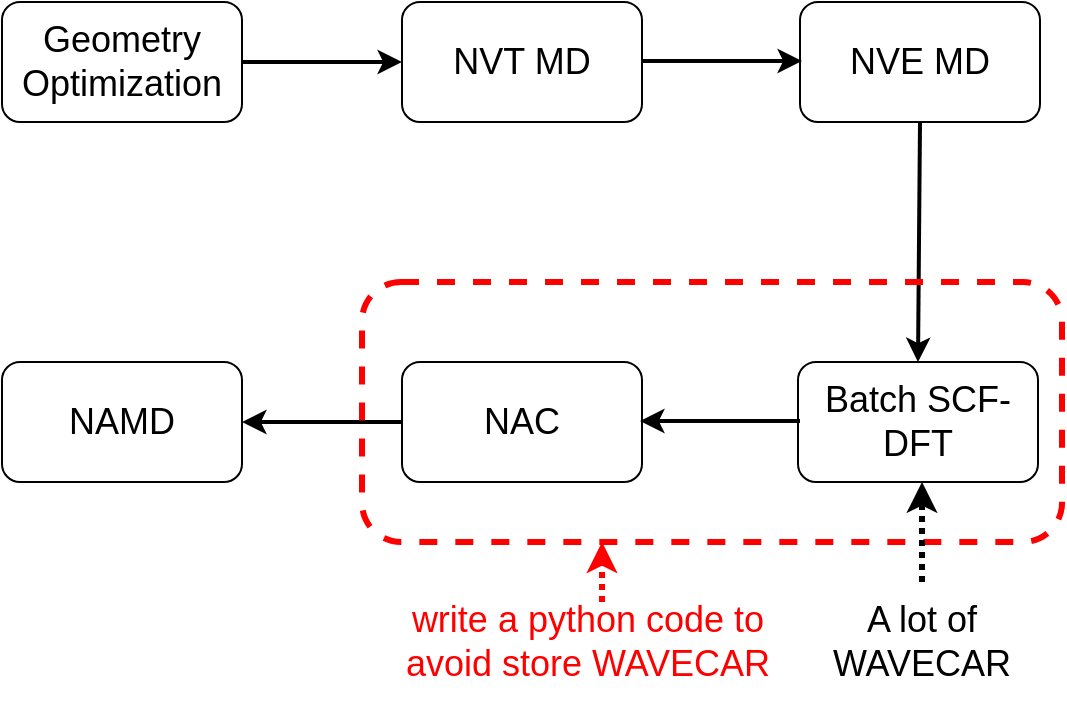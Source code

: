<mxfile version="21.6.5" type="github">
  <diagram name="Page-1" id="HZ4J6h5WrDlkyBMv3TkF">
    <mxGraphModel dx="1242" dy="674" grid="1" gridSize="10" guides="1" tooltips="1" connect="1" arrows="1" fold="1" page="1" pageScale="1" pageWidth="827" pageHeight="1169" math="0" shadow="0">
      <root>
        <mxCell id="0" />
        <mxCell id="1" parent="0" />
        <mxCell id="kermTVDf9uslVRIBH5-V-1" value="&lt;font style=&quot;font-size: 18px;&quot;&gt;NVT MD&lt;/font&gt;" style="rounded=1;whiteSpace=wrap;html=1;" vertex="1" parent="1">
          <mxGeometry x="330" y="160" width="120" height="60" as="geometry" />
        </mxCell>
        <mxCell id="kermTVDf9uslVRIBH5-V-2" value="&lt;font style=&quot;font-size: 18px;&quot;&gt;Geometry Optimization&lt;/font&gt;" style="rounded=1;whiteSpace=wrap;html=1;" vertex="1" parent="1">
          <mxGeometry x="130" y="160" width="120" height="60" as="geometry" />
        </mxCell>
        <mxCell id="kermTVDf9uslVRIBH5-V-3" value="&lt;font style=&quot;font-size: 18px;&quot;&gt;NAMD&lt;/font&gt;" style="rounded=1;whiteSpace=wrap;html=1;" vertex="1" parent="1">
          <mxGeometry x="130" y="340" width="120" height="60" as="geometry" />
        </mxCell>
        <mxCell id="kermTVDf9uslVRIBH5-V-4" value="&lt;font style=&quot;font-size: 18px;&quot;&gt;NAC&lt;/font&gt;" style="rounded=1;whiteSpace=wrap;html=1;" vertex="1" parent="1">
          <mxGeometry x="330" y="340" width="120" height="60" as="geometry" />
        </mxCell>
        <mxCell id="kermTVDf9uslVRIBH5-V-5" value="&lt;font style=&quot;font-size: 18px;&quot;&gt;Batch SCF-DFT&lt;/font&gt;" style="rounded=1;whiteSpace=wrap;html=1;" vertex="1" parent="1">
          <mxGeometry x="528" y="340" width="120" height="60" as="geometry" />
        </mxCell>
        <mxCell id="kermTVDf9uslVRIBH5-V-6" value="&lt;font style=&quot;font-size: 18px;&quot;&gt;NVE MD&lt;/font&gt;" style="rounded=1;whiteSpace=wrap;html=1;" vertex="1" parent="1">
          <mxGeometry x="529" y="160" width="120" height="60" as="geometry" />
        </mxCell>
        <mxCell id="kermTVDf9uslVRIBH5-V-7" value="" style="endArrow=classic;html=1;rounded=0;exitX=1;exitY=0.5;exitDx=0;exitDy=0;entryX=0;entryY=0.5;entryDx=0;entryDy=0;strokeWidth=2;" edge="1" parent="1" source="kermTVDf9uslVRIBH5-V-2" target="kermTVDf9uslVRIBH5-V-1">
          <mxGeometry width="50" height="50" relative="1" as="geometry">
            <mxPoint x="390" y="360" as="sourcePoint" />
            <mxPoint x="440" y="310" as="targetPoint" />
          </mxGeometry>
        </mxCell>
        <mxCell id="kermTVDf9uslVRIBH5-V-9" value="" style="endArrow=classic;html=1;rounded=0;exitX=1;exitY=0.5;exitDx=0;exitDy=0;entryX=0;entryY=0.5;entryDx=0;entryDy=0;strokeWidth=2;" edge="1" parent="1">
          <mxGeometry width="50" height="50" relative="1" as="geometry">
            <mxPoint x="450" y="189.5" as="sourcePoint" />
            <mxPoint x="530" y="189.5" as="targetPoint" />
          </mxGeometry>
        </mxCell>
        <mxCell id="kermTVDf9uslVRIBH5-V-10" value="" style="endArrow=classic;html=1;rounded=0;strokeWidth=2;entryX=1;entryY=0.5;entryDx=0;entryDy=0;exitX=0;exitY=0.5;exitDx=0;exitDy=0;" edge="1" parent="1" source="kermTVDf9uslVRIBH5-V-4" target="kermTVDf9uslVRIBH5-V-3">
          <mxGeometry width="50" height="50" relative="1" as="geometry">
            <mxPoint x="330" y="375" as="sourcePoint" />
            <mxPoint x="270" y="365" as="targetPoint" />
          </mxGeometry>
        </mxCell>
        <mxCell id="kermTVDf9uslVRIBH5-V-11" value="" style="endArrow=classic;html=1;rounded=0;exitX=1;exitY=0.5;exitDx=0;exitDy=0;strokeWidth=2;" edge="1" parent="1">
          <mxGeometry width="50" height="50" relative="1" as="geometry">
            <mxPoint x="529" y="369.5" as="sourcePoint" />
            <mxPoint x="449" y="369.5" as="targetPoint" />
          </mxGeometry>
        </mxCell>
        <mxCell id="kermTVDf9uslVRIBH5-V-12" value="" style="endArrow=classic;html=1;rounded=0;exitX=0.5;exitY=1;exitDx=0;exitDy=0;entryX=0.5;entryY=0;entryDx=0;entryDy=0;strokeWidth=2;" edge="1" parent="1" source="kermTVDf9uslVRIBH5-V-6" target="kermTVDf9uslVRIBH5-V-5">
          <mxGeometry width="50" height="50" relative="1" as="geometry">
            <mxPoint x="290" y="230" as="sourcePoint" />
            <mxPoint x="370" y="230" as="targetPoint" />
          </mxGeometry>
        </mxCell>
        <mxCell id="kermTVDf9uslVRIBH5-V-13" value="" style="rounded=1;whiteSpace=wrap;html=1;fillColor=none;strokeColor=#FF0000;dashed=1;strokeWidth=3;" vertex="1" parent="1">
          <mxGeometry x="310" y="300" width="350" height="130" as="geometry" />
        </mxCell>
        <mxCell id="kermTVDf9uslVRIBH5-V-14" value="&lt;font style=&quot;font-size: 18px;&quot;&gt;A lot of WAVECAR&lt;/font&gt;" style="rounded=0;whiteSpace=wrap;html=1;strokeColor=none;" vertex="1" parent="1">
          <mxGeometry x="530" y="450" width="120" height="60" as="geometry" />
        </mxCell>
        <mxCell id="kermTVDf9uslVRIBH5-V-16" value="" style="endArrow=classic;html=1;rounded=0;entryX=0.8;entryY=0.769;entryDx=0;entryDy=0;entryPerimeter=0;exitX=0.5;exitY=0;exitDx=0;exitDy=0;strokeWidth=3;dashed=1;dashPattern=1 1;" edge="1" parent="1" source="kermTVDf9uslVRIBH5-V-14" target="kermTVDf9uslVRIBH5-V-13">
          <mxGeometry width="50" height="50" relative="1" as="geometry">
            <mxPoint x="390" y="340" as="sourcePoint" />
            <mxPoint x="440" y="290" as="targetPoint" />
          </mxGeometry>
        </mxCell>
        <mxCell id="kermTVDf9uslVRIBH5-V-17" value="&lt;font style=&quot;font-size: 18px;&quot;&gt;write a python code to avoid store WAVECAR&lt;/font&gt;" style="rounded=0;whiteSpace=wrap;html=1;strokeColor=none;fontColor=#FF0000;" vertex="1" parent="1">
          <mxGeometry x="330" y="450" width="186" height="60" as="geometry" />
        </mxCell>
        <mxCell id="kermTVDf9uslVRIBH5-V-18" value="" style="endArrow=classic;html=1;rounded=0;entryX=0.8;entryY=0.769;entryDx=0;entryDy=0;entryPerimeter=0;strokeWidth=3;dashed=1;dashPattern=1 1;fontColor=#FF0000;strokeColor=#FF0000;" edge="1" parent="1">
          <mxGeometry width="50" height="50" relative="1" as="geometry">
            <mxPoint x="430" y="460" as="sourcePoint" />
            <mxPoint x="430" y="430" as="targetPoint" />
          </mxGeometry>
        </mxCell>
      </root>
    </mxGraphModel>
  </diagram>
</mxfile>
